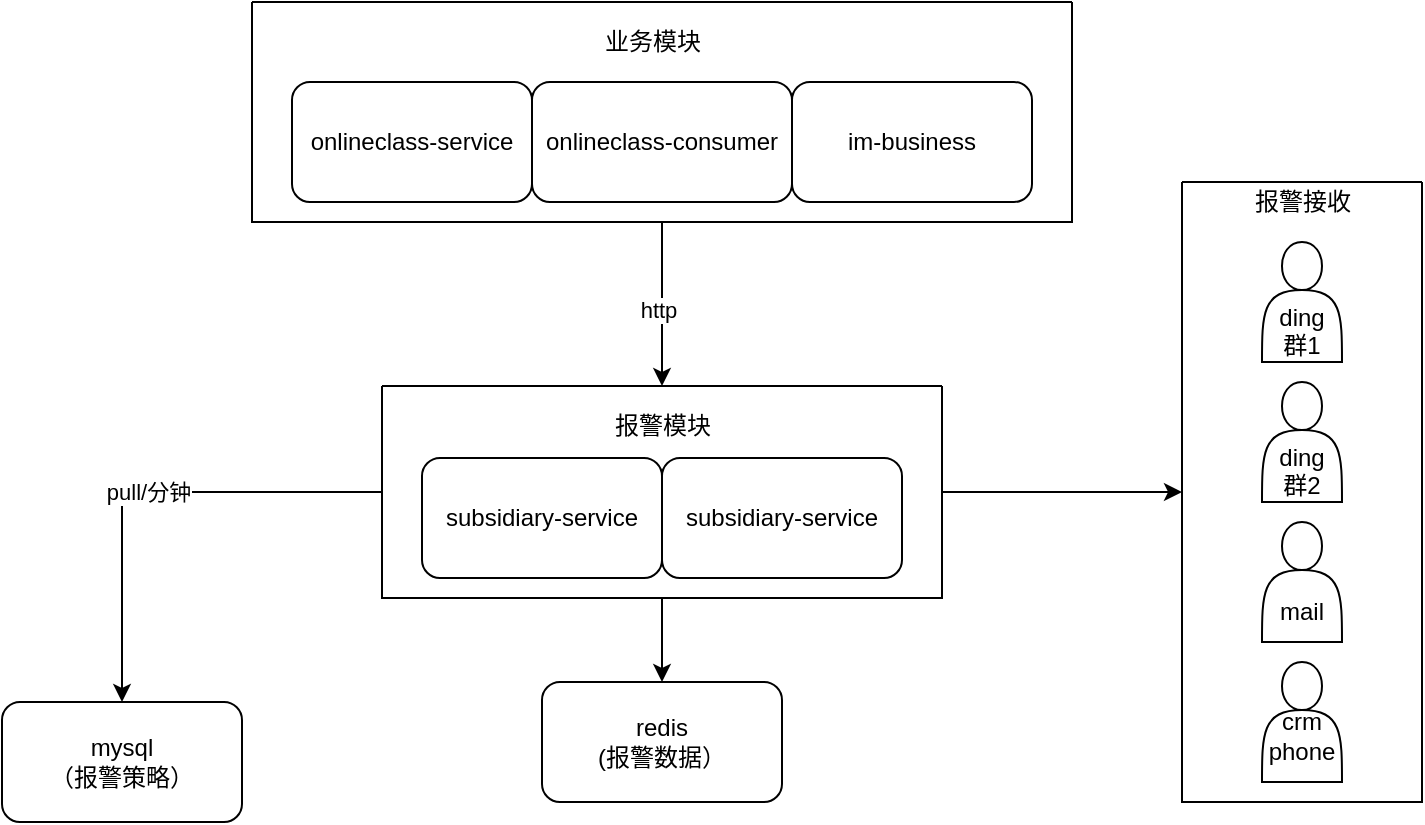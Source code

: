 <mxfile version="14.9.2" type="github">
  <diagram id="hmrDPT9aEi4FXBQT9wZl" name="第 1 页">
    <mxGraphModel dx="1026" dy="1715" grid="1" gridSize="10" guides="1" tooltips="1" connect="1" arrows="1" fold="1" page="1" pageScale="1" pageWidth="827" pageHeight="1169" math="0" shadow="0">
      <root>
        <mxCell id="0" />
        <mxCell id="1" parent="0" />
        <mxCell id="y2EDK6SduKcGguCSZlnM-5" value="pull/分钟" style="edgeStyle=orthogonalEdgeStyle;rounded=0;orthogonalLoop=1;jettySize=auto;html=1;entryX=0.5;entryY=0;entryDx=0;entryDy=0;exitX=0;exitY=0.5;exitDx=0;exitDy=0;" edge="1" parent="1" source="y2EDK6SduKcGguCSZlnM-25" target="y2EDK6SduKcGguCSZlnM-4">
          <mxGeometry relative="1" as="geometry">
            <mxPoint x="250" y="226" as="sourcePoint" />
          </mxGeometry>
        </mxCell>
        <mxCell id="y2EDK6SduKcGguCSZlnM-2" value="&lt;span&gt;subsidiary-service&lt;/span&gt;" style="rounded=1;whiteSpace=wrap;html=1;" vertex="1" parent="1">
          <mxGeometry x="270" y="218" width="120" height="60" as="geometry" />
        </mxCell>
        <mxCell id="y2EDK6SduKcGguCSZlnM-3" value="&lt;span&gt;subsidiary-service&lt;/span&gt;" style="rounded=1;whiteSpace=wrap;html=1;" vertex="1" parent="1">
          <mxGeometry x="390" y="218" width="120" height="60" as="geometry" />
        </mxCell>
        <mxCell id="y2EDK6SduKcGguCSZlnM-4" value="mysql&lt;br&gt;（报警策略）" style="rounded=1;whiteSpace=wrap;html=1;" vertex="1" parent="1">
          <mxGeometry x="60" y="340" width="120" height="60" as="geometry" />
        </mxCell>
        <mxCell id="y2EDK6SduKcGguCSZlnM-6" value="&lt;span&gt;onlineclass-service&lt;/span&gt;" style="rounded=1;whiteSpace=wrap;html=1;" vertex="1" parent="1">
          <mxGeometry x="205" y="30" width="120" height="60" as="geometry" />
        </mxCell>
        <mxCell id="y2EDK6SduKcGguCSZlnM-9" value="" style="edgeStyle=orthogonalEdgeStyle;rounded=0;orthogonalLoop=1;jettySize=auto;html=1;exitX=0.5;exitY=1;exitDx=0;exitDy=0;entryX=0.5;entryY=0;entryDx=0;entryDy=0;" edge="1" parent="1" source="y2EDK6SduKcGguCSZlnM-23" target="y2EDK6SduKcGguCSZlnM-25">
          <mxGeometry relative="1" as="geometry">
            <mxPoint x="190" y="160" as="sourcePoint" />
          </mxGeometry>
        </mxCell>
        <mxCell id="y2EDK6SduKcGguCSZlnM-10" value="http" style="edgeLabel;html=1;align=center;verticalAlign=middle;resizable=0;points=[];" vertex="1" connectable="0" parent="y2EDK6SduKcGguCSZlnM-9">
          <mxGeometry x="0.062" y="-2" relative="1" as="geometry">
            <mxPoint as="offset" />
          </mxGeometry>
        </mxCell>
        <mxCell id="y2EDK6SduKcGguCSZlnM-7" value="&lt;span&gt;onlineclass-consumer&lt;/span&gt;" style="rounded=1;whiteSpace=wrap;html=1;" vertex="1" parent="1">
          <mxGeometry x="325" y="30" width="130" height="60" as="geometry" />
        </mxCell>
        <mxCell id="y2EDK6SduKcGguCSZlnM-8" value="&lt;span&gt;im-business&lt;/span&gt;" style="rounded=1;whiteSpace=wrap;html=1;" vertex="1" parent="1">
          <mxGeometry x="455" y="30" width="120" height="60" as="geometry" />
        </mxCell>
        <mxCell id="y2EDK6SduKcGguCSZlnM-14" value="&lt;br&gt;&lt;br&gt;ding&lt;br&gt;群2" style="shape=actor;whiteSpace=wrap;html=1;" vertex="1" parent="1">
          <mxGeometry x="690" y="180" width="40" height="60" as="geometry" />
        </mxCell>
        <mxCell id="y2EDK6SduKcGguCSZlnM-15" value="&lt;br&gt;&lt;br&gt;mail" style="shape=actor;whiteSpace=wrap;html=1;" vertex="1" parent="1">
          <mxGeometry x="690" y="250" width="40" height="60" as="geometry" />
        </mxCell>
        <mxCell id="y2EDK6SduKcGguCSZlnM-16" value="&lt;br&gt;crm&lt;br&gt;phone" style="shape=actor;whiteSpace=wrap;html=1;" vertex="1" parent="1">
          <mxGeometry x="690" y="320" width="40" height="60" as="geometry" />
        </mxCell>
        <mxCell id="y2EDK6SduKcGguCSZlnM-18" value="&lt;br&gt;&lt;br&gt;ding&lt;br&gt;群1" style="shape=actor;whiteSpace=wrap;html=1;" vertex="1" parent="1">
          <mxGeometry x="690" y="110" width="40" height="60" as="geometry" />
        </mxCell>
        <mxCell id="y2EDK6SduKcGguCSZlnM-20" value="" style="swimlane;startSize=0;" vertex="1" parent="1">
          <mxGeometry x="650" y="80" width="120" height="310" as="geometry" />
        </mxCell>
        <mxCell id="y2EDK6SduKcGguCSZlnM-22" value="报警接收" style="text;html=1;align=center;verticalAlign=middle;resizable=0;points=[];autosize=1;strokeColor=none;" vertex="1" parent="1">
          <mxGeometry x="680" y="80" width="60" height="20" as="geometry" />
        </mxCell>
        <mxCell id="y2EDK6SduKcGguCSZlnM-23" value="" style="swimlane;startSize=0;" vertex="1" parent="1">
          <mxGeometry x="185" y="-10" width="410" height="110" as="geometry" />
        </mxCell>
        <mxCell id="y2EDK6SduKcGguCSZlnM-24" value="业务模块" style="text;html=1;align=center;verticalAlign=middle;resizable=0;points=[];autosize=1;strokeColor=none;" vertex="1" parent="1">
          <mxGeometry x="355" width="60" height="20" as="geometry" />
        </mxCell>
        <mxCell id="y2EDK6SduKcGguCSZlnM-28" style="edgeStyle=orthogonalEdgeStyle;rounded=0;orthogonalLoop=1;jettySize=auto;html=1;exitX=1;exitY=0.5;exitDx=0;exitDy=0;entryX=0;entryY=0.5;entryDx=0;entryDy=0;" edge="1" parent="1" source="y2EDK6SduKcGguCSZlnM-25" target="y2EDK6SduKcGguCSZlnM-20">
          <mxGeometry relative="1" as="geometry" />
        </mxCell>
        <mxCell id="y2EDK6SduKcGguCSZlnM-29" style="edgeStyle=orthogonalEdgeStyle;rounded=0;orthogonalLoop=1;jettySize=auto;html=1;exitX=0.5;exitY=1;exitDx=0;exitDy=0;entryX=0.5;entryY=0;entryDx=0;entryDy=0;" edge="1" parent="1" source="y2EDK6SduKcGguCSZlnM-25" target="y2EDK6SduKcGguCSZlnM-27">
          <mxGeometry relative="1" as="geometry" />
        </mxCell>
        <mxCell id="y2EDK6SduKcGguCSZlnM-25" value="" style="swimlane;startSize=0;" vertex="1" parent="1">
          <mxGeometry x="250" y="182" width="280" height="106" as="geometry" />
        </mxCell>
        <mxCell id="y2EDK6SduKcGguCSZlnM-26" value="报警模块" style="text;html=1;align=center;verticalAlign=middle;resizable=0;points=[];autosize=1;strokeColor=none;" vertex="1" parent="y2EDK6SduKcGguCSZlnM-25">
          <mxGeometry x="110" y="10" width="60" height="20" as="geometry" />
        </mxCell>
        <mxCell id="y2EDK6SduKcGguCSZlnM-27" value="redis&lt;br&gt;(报警数据）" style="rounded=1;whiteSpace=wrap;html=1;" vertex="1" parent="1">
          <mxGeometry x="330" y="330" width="120" height="60" as="geometry" />
        </mxCell>
      </root>
    </mxGraphModel>
  </diagram>
</mxfile>
